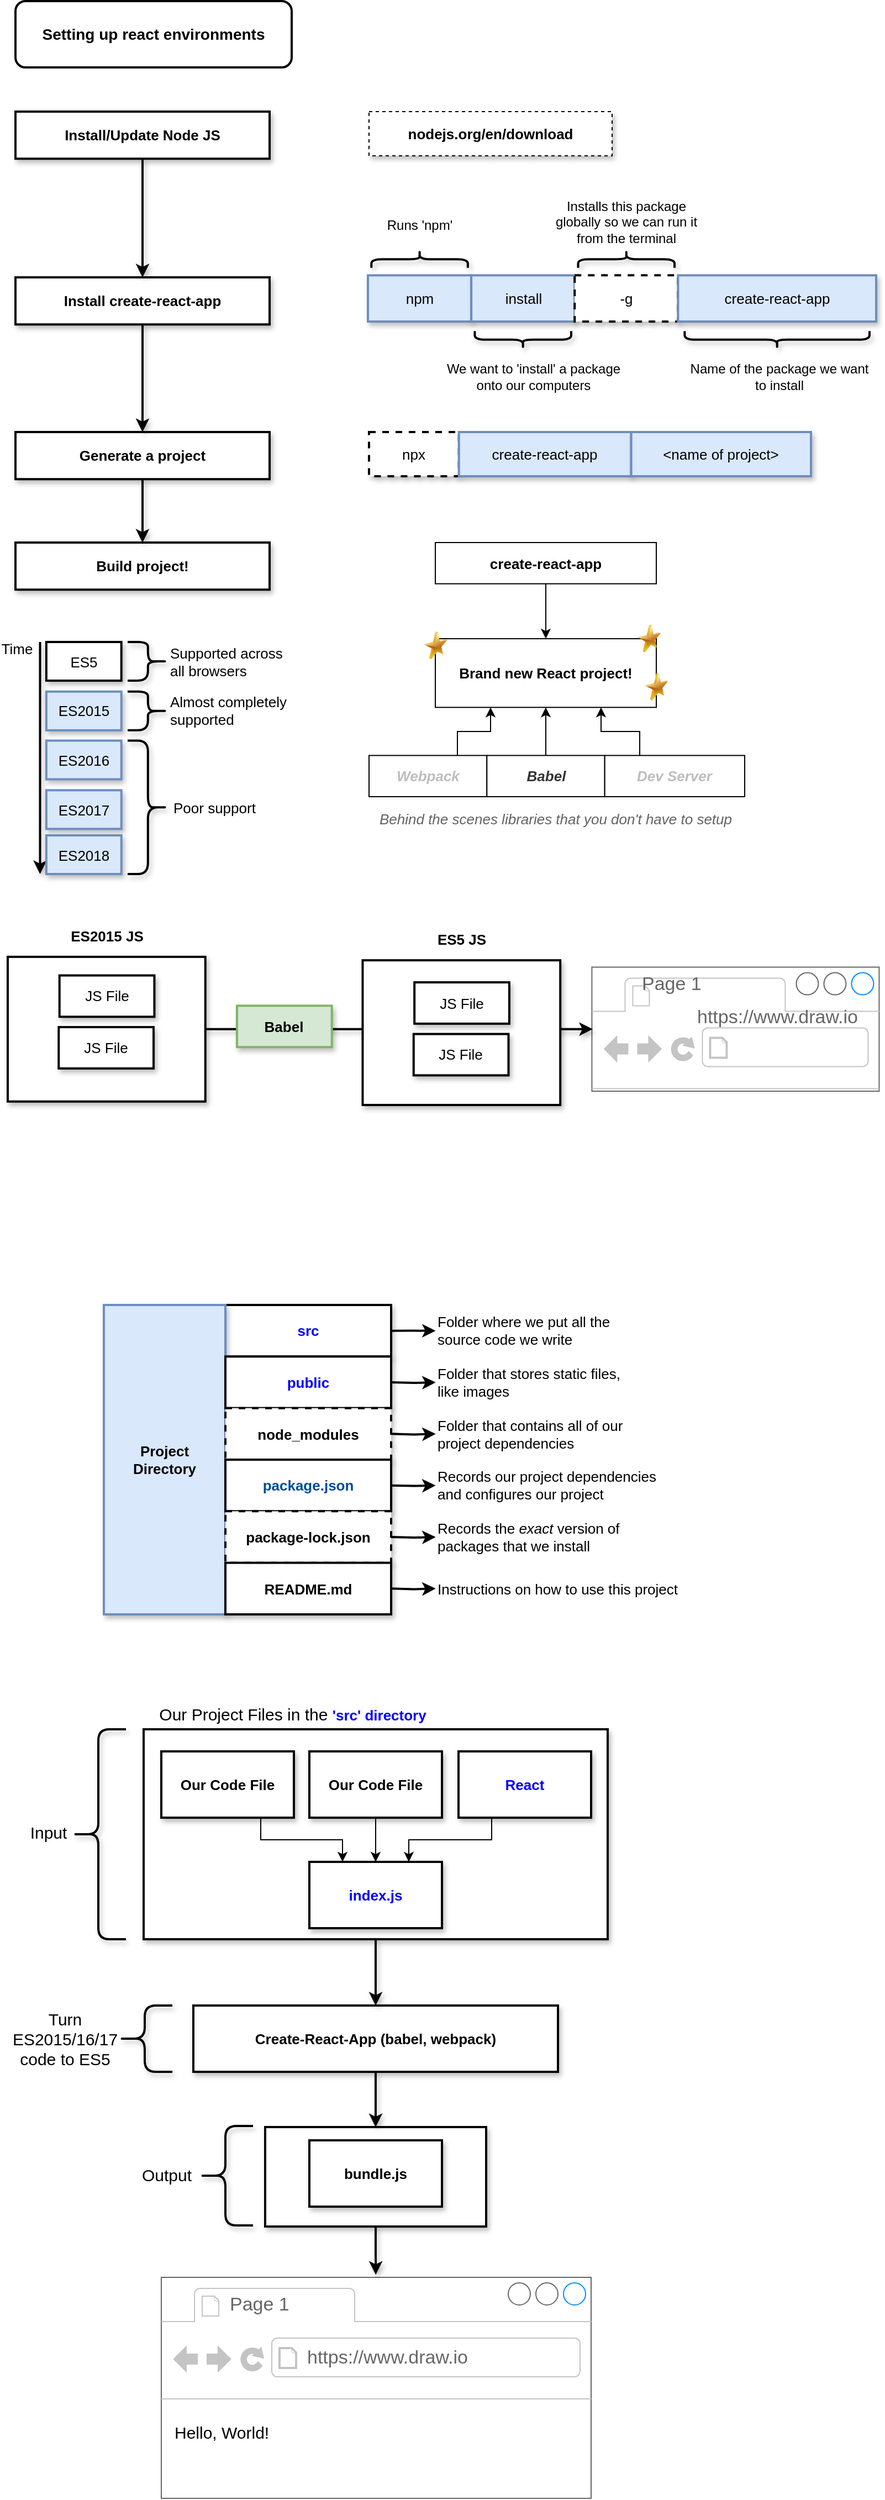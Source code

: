 <mxfile version="12.6.1" type="device"><diagram id="K9d_a1c6Gn36v33WTnXi" name="Page-1"><mxGraphModel dx="1742" dy="900" grid="1" gridSize="10" guides="1" tooltips="1" connect="1" arrows="1" fold="1" page="1" pageScale="1" pageWidth="827" pageHeight="1169" math="0" shadow="0"><root><mxCell id="0"/><mxCell id="1" parent="0"/><mxCell id="kn4ThTvTUVUzfic3FsaT-1" value="&lt;font style=&quot;font-size: 14px&quot;&gt;&lt;b&gt;Setting up react environments&lt;/b&gt;&lt;/font&gt;" style="rounded=1;whiteSpace=wrap;html=1;strokeWidth=2;" vertex="1" parent="1"><mxGeometry x="40" y="20" width="250" height="60" as="geometry"/></mxCell><mxCell id="kn4ThTvTUVUzfic3FsaT-8" value="nodejs.org/en/download" style="rounded=0;whiteSpace=wrap;html=1;shadow=1;glass=0;comic=0;strokeWidth=1;fontSize=13;fontStyle=1;dashed=1;" vertex="1" parent="1"><mxGeometry x="360" y="120" width="220" height="40" as="geometry"/></mxCell><mxCell id="kn4ThTvTUVUzfic3FsaT-31" value="" style="group" vertex="1" connectable="0" parent="1"><mxGeometry x="359" y="130" width="460" height="210" as="geometry"/></mxCell><mxCell id="kn4ThTvTUVUzfic3FsaT-18" value="" style="group" vertex="1" connectable="0" parent="kn4ThTvTUVUzfic3FsaT-31"><mxGeometry y="10" width="460" height="200" as="geometry"/></mxCell><mxCell id="kn4ThTvTUVUzfic3FsaT-19" value="npm" style="rounded=0;whiteSpace=wrap;html=1;shadow=1;glass=0;comic=0;strokeWidth=2;fontSize=13;align=center;fillColor=#dae8fc;strokeColor=#6c8ebf;" vertex="1" parent="kn4ThTvTUVUzfic3FsaT-18"><mxGeometry y="128.18" width="93.56" height="41.82" as="geometry"/></mxCell><mxCell id="kn4ThTvTUVUzfic3FsaT-20" value="install" style="rounded=0;whiteSpace=wrap;html=1;shadow=1;glass=0;comic=0;strokeWidth=2;fontSize=13;align=center;fillColor=#dae8fc;strokeColor=#6c8ebf;" vertex="1" parent="kn4ThTvTUVUzfic3FsaT-18"><mxGeometry x="93.56" y="128.18" width="93.56" height="41.82" as="geometry"/></mxCell><mxCell id="kn4ThTvTUVUzfic3FsaT-21" value="-g" style="rounded=0;whiteSpace=wrap;html=1;shadow=1;glass=0;comic=0;strokeWidth=2;fontSize=13;align=center;dashed=1;" vertex="1" parent="kn4ThTvTUVUzfic3FsaT-18"><mxGeometry x="187.12" y="128.18" width="93.56" height="41.82" as="geometry"/></mxCell><mxCell id="kn4ThTvTUVUzfic3FsaT-22" value="create-react-app" style="rounded=0;whiteSpace=wrap;html=1;shadow=1;glass=0;comic=0;strokeWidth=2;fontSize=13;align=center;fillColor=#dae8fc;strokeColor=#6c8ebf;" vertex="1" parent="kn4ThTvTUVUzfic3FsaT-18"><mxGeometry x="280.68" y="128.18" width="179.32" height="41.82" as="geometry"/></mxCell><mxCell id="kn4ThTvTUVUzfic3FsaT-23" value="" style="shape=curlyBracket;whiteSpace=wrap;html=1;rounded=1;shadow=1;glass=0;comic=0;strokeWidth=2;fontSize=26;align=center;rotation=90;" vertex="1" parent="kn4ThTvTUVUzfic3FsaT-18"><mxGeometry x="38.983" y="70" width="15.593" height="87.273" as="geometry"/></mxCell><mxCell id="kn4ThTvTUVUzfic3FsaT-24" value="" style="shape=curlyBracket;whiteSpace=wrap;html=1;rounded=1;shadow=1;glass=0;comic=0;strokeWidth=2;fontSize=26;align=center;rotation=-90;" vertex="1" parent="kn4ThTvTUVUzfic3FsaT-18"><mxGeometry x="132.542" y="142.727" width="15.593" height="87.273" as="geometry"/></mxCell><mxCell id="kn4ThTvTUVUzfic3FsaT-25" value="" style="shape=curlyBracket;whiteSpace=wrap;html=1;rounded=1;shadow=1;glass=0;comic=0;strokeWidth=2;fontSize=26;align=center;rotation=90;" vertex="1" parent="kn4ThTvTUVUzfic3FsaT-18"><mxGeometry x="226.102" y="70" width="15.593" height="87.273" as="geometry"/></mxCell><mxCell id="kn4ThTvTUVUzfic3FsaT-26" value="" style="shape=curlyBracket;whiteSpace=wrap;html=1;rounded=1;shadow=1;glass=0;comic=0;strokeWidth=2;fontSize=26;align=center;rotation=-90;" vertex="1" parent="kn4ThTvTUVUzfic3FsaT-18"><mxGeometry x="362.542" y="102.727" width="15.593" height="167.273" as="geometry"/></mxCell><mxCell id="kn4ThTvTUVUzfic3FsaT-27" value="We want to 'install' a package &lt;br&gt;onto our computers" style="text;html=1;strokeColor=none;fillColor=none;align=center;verticalAlign=middle;whiteSpace=wrap;rounded=0;shadow=1;glass=0;comic=0;fontSize=12;" vertex="1" parent="kn4ThTvTUVUzfic3FsaT-18"><mxGeometry x="50" y="200" width="200" height="40" as="geometry"/></mxCell><mxCell id="kn4ThTvTUVUzfic3FsaT-28" value="Name of the package we want to install" style="text;html=1;strokeColor=none;fillColor=none;align=center;verticalAlign=middle;whiteSpace=wrap;rounded=0;shadow=1;glass=0;comic=0;fontSize=12;" vertex="1" parent="kn4ThTvTUVUzfic3FsaT-18"><mxGeometry x="285" y="200" width="175" height="40" as="geometry"/></mxCell><mxCell id="kn4ThTvTUVUzfic3FsaT-29" value="Installs this package globally so we can run it from the terminal" style="text;html=1;strokeColor=none;fillColor=none;align=center;verticalAlign=middle;whiteSpace=wrap;rounded=0;shadow=1;glass=0;comic=0;fontSize=12;" vertex="1" parent="kn4ThTvTUVUzfic3FsaT-31"><mxGeometry x="158.9" y="70" width="150" height="40" as="geometry"/></mxCell><mxCell id="kn4ThTvTUVUzfic3FsaT-30" value="Runs 'npm'" style="text;html=1;strokeColor=none;fillColor=none;align=center;verticalAlign=middle;whiteSpace=wrap;rounded=0;shadow=1;glass=0;comic=0;fontSize=12;" vertex="1" parent="kn4ThTvTUVUzfic3FsaT-31"><mxGeometry x="6.78" y="72.73" width="80" height="40" as="geometry"/></mxCell><mxCell id="kn4ThTvTUVUzfic3FsaT-10" value="Install/Update Node JS" style="rounded=0;whiteSpace=wrap;html=1;shadow=1;strokeWidth=2;fontSize=13;align=center;fontStyle=1" vertex="1" parent="1"><mxGeometry x="40" y="120" width="230" height="42.632" as="geometry"/></mxCell><mxCell id="kn4ThTvTUVUzfic3FsaT-12" value="Install create-react-app" style="rounded=0;whiteSpace=wrap;html=1;shadow=1;strokeWidth=2;fontSize=13;align=center;fontStyle=1" vertex="1" parent="1"><mxGeometry x="40" y="269.995" width="230" height="42.632" as="geometry"/></mxCell><mxCell id="kn4ThTvTUVUzfic3FsaT-9" style="edgeStyle=orthogonalEdgeStyle;rounded=0;comic=0;html=1;exitX=0.5;exitY=1;entryX=0.5;entryY=0;shadow=1;jettySize=auto;orthogonalLoop=1;strokeWidth=2;fontSize=13;" edge="1" parent="1" source="kn4ThTvTUVUzfic3FsaT-10" target="kn4ThTvTUVUzfic3FsaT-12"><mxGeometry relative="1" as="geometry"/></mxCell><mxCell id="kn4ThTvTUVUzfic3FsaT-14" value="Generate a project" style="rounded=0;whiteSpace=wrap;html=1;shadow=1;strokeWidth=2;fontSize=13;align=center;fontStyle=1" vertex="1" parent="1"><mxGeometry x="40" y="410.001" width="230" height="42.632" as="geometry"/></mxCell><mxCell id="kn4ThTvTUVUzfic3FsaT-11" style="edgeStyle=orthogonalEdgeStyle;rounded=0;comic=0;html=1;exitX=0.5;exitY=1;shadow=1;jettySize=auto;orthogonalLoop=1;strokeWidth=2;fontSize=13;" edge="1" parent="1" source="kn4ThTvTUVUzfic3FsaT-12" target="kn4ThTvTUVUzfic3FsaT-14"><mxGeometry relative="1" as="geometry"/></mxCell><mxCell id="kn4ThTvTUVUzfic3FsaT-15" value="Build project!" style="rounded=0;whiteSpace=wrap;html=1;shadow=1;strokeWidth=2;fontSize=13;align=center;fontStyle=1" vertex="1" parent="1"><mxGeometry x="40" y="509.998" width="230" height="42.632" as="geometry"/></mxCell><mxCell id="kn4ThTvTUVUzfic3FsaT-13" style="edgeStyle=orthogonalEdgeStyle;rounded=0;comic=0;html=1;exitX=0.5;exitY=1;entryX=0.5;entryY=0;shadow=1;jettySize=auto;orthogonalLoop=1;strokeWidth=2;fontSize=13;" edge="1" parent="1" source="kn4ThTvTUVUzfic3FsaT-14" target="kn4ThTvTUVUzfic3FsaT-15"><mxGeometry relative="1" as="geometry"/></mxCell><mxCell id="kn4ThTvTUVUzfic3FsaT-32" value="" style="group" vertex="1" connectable="0" parent="1"><mxGeometry x="360" y="410" width="400" height="40" as="geometry"/></mxCell><mxCell id="kn4ThTvTUVUzfic3FsaT-33" value="npx" style="rounded=0;whiteSpace=wrap;html=1;shadow=1;glass=0;comic=0;strokeWidth=2;fontSize=13;align=center;dashed=1;" vertex="1" parent="kn4ThTvTUVUzfic3FsaT-32"><mxGeometry width="81.356" height="40" as="geometry"/></mxCell><mxCell id="kn4ThTvTUVUzfic3FsaT-34" value="create-react-app" style="rounded=0;whiteSpace=wrap;html=1;shadow=1;glass=0;comic=0;strokeWidth=2;fontSize=13;align=center;fillColor=#dae8fc;strokeColor=#6c8ebf;" vertex="1" parent="kn4ThTvTUVUzfic3FsaT-32"><mxGeometry x="81.356" width="155.932" height="40" as="geometry"/></mxCell><mxCell id="kn4ThTvTUVUzfic3FsaT-35" value="&amp;lt;name of project&amp;gt;" style="rounded=0;whiteSpace=wrap;html=1;shadow=1;glass=0;comic=0;strokeWidth=2;fontSize=13;align=center;fillColor=#dae8fc;strokeColor=#6c8ebf;" vertex="1" parent="kn4ThTvTUVUzfic3FsaT-32"><mxGeometry x="237.288" width="162.712" height="40" as="geometry"/></mxCell><mxCell id="kn4ThTvTUVUzfic3FsaT-53" value="" style="group" vertex="1" connectable="0" parent="1"><mxGeometry x="360" y="510" width="340" height="260" as="geometry"/></mxCell><mxCell id="kn4ThTvTUVUzfic3FsaT-54" value="Behind the scenes libraries that you don't have to setup" style="text;html=1;strokeColor=none;fillColor=none;align=center;verticalAlign=middle;whiteSpace=wrap;fontSize=13;fontColor=#636363;fontStyle=2" vertex="1" parent="kn4ThTvTUVUzfic3FsaT-53"><mxGeometry x="7.5" y="240" width="322" height="20" as="geometry"/></mxCell><mxCell id="kn4ThTvTUVUzfic3FsaT-55" value="" style="group" vertex="1" connectable="0" parent="kn4ThTvTUVUzfic3FsaT-53"><mxGeometry width="340" height="230" as="geometry"/></mxCell><mxCell id="kn4ThTvTUVUzfic3FsaT-56" value="create-react-app" style="rounded=0;whiteSpace=wrap;html=1;fontSize=13;fontColor=#000000;fontStyle=1" vertex="1" parent="kn4ThTvTUVUzfic3FsaT-55"><mxGeometry x="60" width="200.0" height="37.297" as="geometry"/></mxCell><mxCell id="kn4ThTvTUVUzfic3FsaT-57" value="Brand new React project!" style="rounded=0;whiteSpace=wrap;html=1;fontSize=13;fontColor=#000000;fontStyle=1" vertex="1" parent="kn4ThTvTUVUzfic3FsaT-55"><mxGeometry x="60" y="87.027" width="200.0" height="62.162" as="geometry"/></mxCell><mxCell id="kn4ThTvTUVUzfic3FsaT-58" value="" style="edgeStyle=orthogonalEdgeStyle;rounded=0;html=1;jettySize=auto;orthogonalLoop=1;fontSize=33;fontColor=#000000;" edge="1" parent="kn4ThTvTUVUzfic3FsaT-55" source="kn4ThTvTUVUzfic3FsaT-56" target="kn4ThTvTUVUzfic3FsaT-57"><mxGeometry relative="1" as="geometry"/></mxCell><mxCell id="kn4ThTvTUVUzfic3FsaT-59" value="" style="image;html=1;labelBackgroundColor=#ffffff;image=img/lib/clip_art/general/Star_128x128.png;fontSize=33;fontColor=#000000;" vertex="1" parent="kn4ThTvTUVUzfic3FsaT-55"><mxGeometry x="46.667" y="80.811" width="26.667" height="24.865" as="geometry"/></mxCell><mxCell id="kn4ThTvTUVUzfic3FsaT-60" value="" style="image;html=1;labelBackgroundColor=#ffffff;image=img/lib/clip_art/general/Star_128x128.png;fontSize=33;fontColor=#000000;" vertex="1" parent="kn4ThTvTUVUzfic3FsaT-55"><mxGeometry x="240" y="74.595" width="26.667" height="24.865" as="geometry"/></mxCell><mxCell id="kn4ThTvTUVUzfic3FsaT-61" value="" style="image;html=1;labelBackgroundColor=#ffffff;image=img/lib/clip_art/general/Star_128x128.png;fontSize=33;fontColor=#000000;" vertex="1" parent="kn4ThTvTUVUzfic3FsaT-55"><mxGeometry x="246.667" y="118.108" width="26.667" height="24.865" as="geometry"/></mxCell><mxCell id="kn4ThTvTUVUzfic3FsaT-62" style="edgeStyle=orthogonalEdgeStyle;rounded=0;html=1;exitX=0.75;exitY=0;entryX=0.25;entryY=1;jettySize=auto;orthogonalLoop=1;fontSize=33;fontColor=#BDBDBD;" edge="1" parent="kn4ThTvTUVUzfic3FsaT-55" source="kn4ThTvTUVUzfic3FsaT-63" target="kn4ThTvTUVUzfic3FsaT-57"><mxGeometry relative="1" as="geometry"/></mxCell><mxCell id="kn4ThTvTUVUzfic3FsaT-63" value="Webpack" style="rounded=0;whiteSpace=wrap;html=1;fontSize=13;fontColor=#BDBDBD;fontStyle=3" vertex="1" parent="kn4ThTvTUVUzfic3FsaT-55"><mxGeometry y="192.703" width="106.667" height="37.297" as="geometry"/></mxCell><mxCell id="kn4ThTvTUVUzfic3FsaT-64" style="edgeStyle=orthogonalEdgeStyle;rounded=0;html=1;exitX=0.5;exitY=0;entryX=0.5;entryY=1;jettySize=auto;orthogonalLoop=1;fontSize=33;fontColor=#BDBDBD;" edge="1" parent="kn4ThTvTUVUzfic3FsaT-55" source="kn4ThTvTUVUzfic3FsaT-65" target="kn4ThTvTUVUzfic3FsaT-57"><mxGeometry relative="1" as="geometry"/></mxCell><mxCell id="kn4ThTvTUVUzfic3FsaT-65" value="&lt;font color=&quot;#333333&quot;&gt;Babel&lt;/font&gt;" style="rounded=0;whiteSpace=wrap;html=1;fontSize=13;fontColor=#BDBDBD;fontStyle=3" vertex="1" parent="kn4ThTvTUVUzfic3FsaT-55"><mxGeometry x="106.667" y="192.703" width="106.667" height="37.297" as="geometry"/></mxCell><mxCell id="kn4ThTvTUVUzfic3FsaT-66" style="edgeStyle=orthogonalEdgeStyle;rounded=0;html=1;exitX=0.25;exitY=0;entryX=0.75;entryY=1;jettySize=auto;orthogonalLoop=1;fontSize=33;fontColor=#BDBDBD;" edge="1" parent="kn4ThTvTUVUzfic3FsaT-55" source="kn4ThTvTUVUzfic3FsaT-67" target="kn4ThTvTUVUzfic3FsaT-57"><mxGeometry relative="1" as="geometry"/></mxCell><mxCell id="kn4ThTvTUVUzfic3FsaT-67" value="Dev Server" style="rounded=0;whiteSpace=wrap;html=1;fontSize=13;fontColor=#BDBDBD;fontStyle=3" vertex="1" parent="kn4ThTvTUVUzfic3FsaT-55"><mxGeometry x="213.333" y="192.703" width="126.667" height="37.297" as="geometry"/></mxCell><mxCell id="kn4ThTvTUVUzfic3FsaT-68" value="" style="group" vertex="1" connectable="0" parent="1"><mxGeometry x="33" y="860" width="778.713" height="159" as="geometry"/></mxCell><mxCell id="kn4ThTvTUVUzfic3FsaT-69" value="" style="rounded=0;whiteSpace=wrap;html=1;shadow=1;strokeWidth=2;fontSize=13;align=center;" vertex="1" parent="kn4ThTvTUVUzfic3FsaT-68"><mxGeometry y="24.941" width="178.861" height="130.941" as="geometry"/></mxCell><mxCell id="kn4ThTvTUVUzfic3FsaT-70" value="" style="strokeWidth=1;shadow=0;dashed=0;align=center;html=1;shape=mxgraph.mockup.containers.browserWindow;rSize=0;fillColor=#ffffff;strokeColor=#666666;mainText=,;recursiveResize=0;fontSize=33;" vertex="1" parent="kn4ThTvTUVUzfic3FsaT-68"><mxGeometry x="528.713" y="34.294" width="250" height="112.235" as="geometry"/></mxCell><mxCell id="kn4ThTvTUVUzfic3FsaT-71" value="Page 1" style="strokeWidth=1;shadow=0;dashed=0;align=center;html=1;shape=mxgraph.mockup.containers.anchor;fontSize=17;fontColor=#666666;align=left;" vertex="1" parent="kn4ThTvTUVUzfic3FsaT-70"><mxGeometry x="42.927" y="7.482" width="78.699" height="16.212" as="geometry"/></mxCell><mxCell id="kn4ThTvTUVUzfic3FsaT-72" value="https://www.draw.io" style="strokeWidth=1;shadow=0;dashed=0;align=center;html=1;shape=mxgraph.mockup.containers.anchor;rSize=0;fontSize=17;fontColor=#666666;align=left;" vertex="1" parent="kn4ThTvTUVUzfic3FsaT-70"><mxGeometry x="93.01" y="37.41" width="156.99" height="16.21" as="geometry"/></mxCell><mxCell id="kn4ThTvTUVUzfic3FsaT-73" style="edgeStyle=orthogonalEdgeStyle;rounded=0;comic=0;html=1;exitX=1;exitY=0.5;entryX=0.003;entryY=0.5;entryPerimeter=0;shadow=1;jettySize=auto;orthogonalLoop=1;strokeWidth=2;fontSize=33;" edge="1" parent="kn4ThTvTUVUzfic3FsaT-68" source="kn4ThTvTUVUzfic3FsaT-69" target="kn4ThTvTUVUzfic3FsaT-70"><mxGeometry relative="1" as="geometry"/></mxCell><mxCell id="kn4ThTvTUVUzfic3FsaT-74" value="ES2015 JS" style="text;html=1;strokeColor=none;fillColor=none;align=center;verticalAlign=middle;whiteSpace=wrap;shadow=1;fontSize=13;fontStyle=1" vertex="1" parent="kn4ThTvTUVUzfic3FsaT-68"><mxGeometry x="3.577" width="171.706" height="12.471" as="geometry"/></mxCell><mxCell id="kn4ThTvTUVUzfic3FsaT-75" value="Babel" style="rounded=0;whiteSpace=wrap;html=1;shadow=1;strokeWidth=2;fontSize=13;align=center;fontStyle=1;fillColor=#d5e8d4;strokeColor=#82b366;" vertex="1" parent="kn4ThTvTUVUzfic3FsaT-68"><mxGeometry x="207.479" y="69.212" width="85.853" height="37.412" as="geometry"/></mxCell><mxCell id="kn4ThTvTUVUzfic3FsaT-76" value="" style="rounded=0;whiteSpace=wrap;html=1;shadow=1;strokeWidth=2;fontSize=13;align=center;" vertex="1" parent="kn4ThTvTUVUzfic3FsaT-68"><mxGeometry x="321.234" y="28.059" width="178.861" height="130.941" as="geometry"/></mxCell><mxCell id="kn4ThTvTUVUzfic3FsaT-77" value="ES5 JS" style="text;html=1;strokeColor=none;fillColor=none;align=center;verticalAlign=middle;whiteSpace=wrap;shadow=1;fontSize=13;fontStyle=1" vertex="1" parent="kn4ThTvTUVUzfic3FsaT-68"><mxGeometry x="324.811" y="3.118" width="171.706" height="12.471" as="geometry"/></mxCell><mxCell id="kn4ThTvTUVUzfic3FsaT-78" value="JS File" style="rounded=0;whiteSpace=wrap;html=1;shadow=1;strokeWidth=2;fontSize=13;align=center;" vertex="1" parent="kn4ThTvTUVUzfic3FsaT-68"><mxGeometry x="46.862" y="41.776" width="85.853" height="37.412" as="geometry"/></mxCell><mxCell id="kn4ThTvTUVUzfic3FsaT-79" value="JS File" style="rounded=0;whiteSpace=wrap;html=1;shadow=1;strokeWidth=2;fontSize=13;align=center;" vertex="1" parent="kn4ThTvTUVUzfic3FsaT-68"><mxGeometry x="46.146" y="88.541" width="85.853" height="37.412" as="geometry"/></mxCell><mxCell id="kn4ThTvTUVUzfic3FsaT-80" value="JS File" style="rounded=0;whiteSpace=wrap;html=1;shadow=1;strokeWidth=2;fontSize=13;align=center;" vertex="1" parent="kn4ThTvTUVUzfic3FsaT-68"><mxGeometry x="368.096" y="48.012" width="85.853" height="37.412" as="geometry"/></mxCell><mxCell id="kn4ThTvTUVUzfic3FsaT-81" value="JS File" style="rounded=0;whiteSpace=wrap;html=1;shadow=1;strokeWidth=2;fontSize=13;align=center;" vertex="1" parent="kn4ThTvTUVUzfic3FsaT-68"><mxGeometry x="367.38" y="94.776" width="85.853" height="37.412" as="geometry"/></mxCell><mxCell id="kn4ThTvTUVUzfic3FsaT-98" value="" style="group" vertex="1" connectable="0" parent="1"><mxGeometry x="30" y="600" width="270" height="210" as="geometry"/></mxCell><mxCell id="kn4ThTvTUVUzfic3FsaT-99" value="" style="endArrow=classic;html=1;shadow=1;strokeWidth=2;fontSize=13;" edge="1" parent="kn4ThTvTUVUzfic3FsaT-98"><mxGeometry width="50" height="50" relative="1" as="geometry"><mxPoint x="32.264" as="sourcePoint"/><mxPoint x="32.264" y="210" as="targetPoint"/></mxGeometry></mxCell><mxCell id="kn4ThTvTUVUzfic3FsaT-100" value="ES5" style="rounded=0;whiteSpace=wrap;html=1;shadow=1;strokeWidth=2;fontSize=13;align=center;" vertex="1" parent="kn4ThTvTUVUzfic3FsaT-98"><mxGeometry x="37.925" width="67.925" height="35.0" as="geometry"/></mxCell><mxCell id="kn4ThTvTUVUzfic3FsaT-101" value="Time" style="text;html=1;strokeColor=none;fillColor=none;align=center;verticalAlign=middle;whiteSpace=wrap;shadow=1;fontSize=13;" vertex="1" parent="kn4ThTvTUVUzfic3FsaT-98"><mxGeometry width="22.642" height="11.667" as="geometry"/></mxCell><mxCell id="kn4ThTvTUVUzfic3FsaT-102" value="ES2015" style="rounded=0;whiteSpace=wrap;html=1;shadow=1;strokeWidth=2;fontSize=13;align=center;fillColor=#dae8fc;strokeColor=#6c8ebf;" vertex="1" parent="kn4ThTvTUVUzfic3FsaT-98"><mxGeometry x="37.925" y="44.917" width="67.925" height="35.0" as="geometry"/></mxCell><mxCell id="kn4ThTvTUVUzfic3FsaT-103" value="ES2016" style="rounded=0;whiteSpace=wrap;html=1;shadow=1;strokeWidth=2;fontSize=13;align=center;fillColor=#dae8fc;strokeColor=#6c8ebf;" vertex="1" parent="kn4ThTvTUVUzfic3FsaT-98"><mxGeometry x="37.925" y="89.25" width="67.925" height="35.0" as="geometry"/></mxCell><mxCell id="kn4ThTvTUVUzfic3FsaT-104" value="ES2017" style="rounded=0;whiteSpace=wrap;html=1;shadow=1;strokeWidth=2;fontSize=13;align=center;fillColor=#dae8fc;strokeColor=#6c8ebf;" vertex="1" parent="kn4ThTvTUVUzfic3FsaT-98"><mxGeometry x="37.925" y="134.167" width="67.925" height="35.0" as="geometry"/></mxCell><mxCell id="kn4ThTvTUVUzfic3FsaT-105" value="" style="shape=curlyBracket;whiteSpace=wrap;html=1;rounded=1;shadow=1;strokeWidth=2;fontSize=13;align=center;rotation=0;direction=west;" vertex="1" parent="kn4ThTvTUVUzfic3FsaT-98"><mxGeometry x="111.509" width="36.792" height="35.0" as="geometry"/></mxCell><mxCell id="kn4ThTvTUVUzfic3FsaT-106" value="Supported across all browsers" style="text;html=1;strokeColor=none;fillColor=none;align=left;verticalAlign=middle;whiteSpace=wrap;shadow=1;fontSize=13;" vertex="1" parent="kn4ThTvTUVUzfic3FsaT-98"><mxGeometry x="148.302" y="11.667" width="118.868" height="11.667" as="geometry"/></mxCell><mxCell id="kn4ThTvTUVUzfic3FsaT-107" value="" style="shape=curlyBracket;whiteSpace=wrap;html=1;rounded=1;shadow=1;strokeWidth=2;fontSize=13;align=center;rotation=0;direction=west;" vertex="1" parent="kn4ThTvTUVUzfic3FsaT-98"><mxGeometry x="111.509" y="44.917" width="36.792" height="35.0" as="geometry"/></mxCell><mxCell id="kn4ThTvTUVUzfic3FsaT-108" value="Almost completely supported" style="text;html=1;strokeColor=none;fillColor=none;align=left;verticalAlign=middle;whiteSpace=wrap;shadow=1;fontSize=13;" vertex="1" parent="kn4ThTvTUVUzfic3FsaT-98"><mxGeometry x="148.302" y="56.583" width="118.868" height="11.667" as="geometry"/></mxCell><mxCell id="kn4ThTvTUVUzfic3FsaT-109" value="" style="shape=curlyBracket;whiteSpace=wrap;html=1;rounded=1;shadow=1;strokeWidth=2;fontSize=13;align=center;rotation=0;direction=west;" vertex="1" parent="kn4ThTvTUVUzfic3FsaT-98"><mxGeometry x="111.509" y="89.25" width="36.792" height="120.75" as="geometry"/></mxCell><mxCell id="kn4ThTvTUVUzfic3FsaT-110" value="Poor support" style="text;html=1;strokeColor=none;fillColor=none;align=left;verticalAlign=middle;whiteSpace=wrap;shadow=1;fontSize=13;" vertex="1" parent="kn4ThTvTUVUzfic3FsaT-98"><mxGeometry x="151.132" y="143.792" width="118.868" height="11.667" as="geometry"/></mxCell><mxCell id="kn4ThTvTUVUzfic3FsaT-111" value="ES2018" style="rounded=0;whiteSpace=wrap;html=1;shadow=1;strokeWidth=2;fontSize=13;align=center;fillColor=#dae8fc;strokeColor=#6c8ebf;" vertex="1" parent="kn4ThTvTUVUzfic3FsaT-98"><mxGeometry x="37.925" y="175.0" width="67.925" height="35.0" as="geometry"/></mxCell><mxCell id="kn4ThTvTUVUzfic3FsaT-112" value="" style="group" vertex="1" connectable="0" parent="1"><mxGeometry x="50" y="1560" width="526" height="720" as="geometry"/></mxCell><mxCell id="kn4ThTvTUVUzfic3FsaT-113" value="" style="rounded=0;whiteSpace=wrap;html=1;shadow=1;strokeWidth=2;fontSize=15;align=center;" vertex="1" parent="kn4ThTvTUVUzfic3FsaT-112"><mxGeometry x="216" y="384" width="200" height="90" as="geometry"/></mxCell><mxCell id="kn4ThTvTUVUzfic3FsaT-114" value="" style="rounded=0;whiteSpace=wrap;html=1;shadow=1;strokeWidth=2;fontSize=15;align=center;" vertex="1" parent="kn4ThTvTUVUzfic3FsaT-112"><mxGeometry x="106" y="24" width="420" height="190" as="geometry"/></mxCell><mxCell id="kn4ThTvTUVUzfic3FsaT-115" value="Our Code File" style="rounded=0;whiteSpace=wrap;html=1;shadow=1;strokeWidth=2;fontSize=13;align=center;fontStyle=1" vertex="1" parent="kn4ThTvTUVUzfic3FsaT-112"><mxGeometry x="122" y="44" width="120" height="60" as="geometry"/></mxCell><mxCell id="kn4ThTvTUVUzfic3FsaT-116" value="&lt;font color=&quot;#0000ff&quot;&gt;index.js&lt;/font&gt;" style="rounded=0;whiteSpace=wrap;html=1;shadow=1;strokeWidth=2;fontSize=13;align=center;fontStyle=1" vertex="1" parent="kn4ThTvTUVUzfic3FsaT-112"><mxGeometry x="256" y="144" width="120" height="60" as="geometry"/></mxCell><mxCell id="kn4ThTvTUVUzfic3FsaT-117" style="edgeStyle=orthogonalEdgeStyle;rounded=0;html=1;exitX=0.75;exitY=1;entryX=0.25;entryY=0;jettySize=auto;orthogonalLoop=1;fontSize=23;fontColor=#636363;" edge="1" parent="kn4ThTvTUVUzfic3FsaT-112" source="kn4ThTvTUVUzfic3FsaT-115" target="kn4ThTvTUVUzfic3FsaT-116"><mxGeometry relative="1" as="geometry"/></mxCell><mxCell id="kn4ThTvTUVUzfic3FsaT-118" style="edgeStyle=orthogonalEdgeStyle;rounded=0;html=1;exitX=0.25;exitY=1;entryX=0.75;entryY=0;jettySize=auto;orthogonalLoop=1;fontSize=23;fontColor=#636363;" edge="1" parent="kn4ThTvTUVUzfic3FsaT-112" source="kn4ThTvTUVUzfic3FsaT-119" target="kn4ThTvTUVUzfic3FsaT-116"><mxGeometry relative="1" as="geometry"/></mxCell><mxCell id="kn4ThTvTUVUzfic3FsaT-119" value="&lt;font color=&quot;#0000ff&quot;&gt;React&lt;/font&gt;" style="rounded=0;whiteSpace=wrap;html=1;shadow=1;strokeWidth=2;fontSize=13;align=center;fontStyle=1" vertex="1" parent="kn4ThTvTUVUzfic3FsaT-112"><mxGeometry x="391" y="44" width="120" height="60" as="geometry"/></mxCell><mxCell id="kn4ThTvTUVUzfic3FsaT-120" style="edgeStyle=orthogonalEdgeStyle;rounded=0;comic=0;html=1;exitX=0.5;exitY=1;entryX=0.5;entryY=0;shadow=1;jettySize=auto;orthogonalLoop=1;strokeWidth=2;fontSize=15;" edge="1" parent="kn4ThTvTUVUzfic3FsaT-112" source="kn4ThTvTUVUzfic3FsaT-121" target="kn4ThTvTUVUzfic3FsaT-113"><mxGeometry relative="1" as="geometry"/></mxCell><mxCell id="kn4ThTvTUVUzfic3FsaT-121" value="Create-React-App (babel, webpack)" style="rounded=0;whiteSpace=wrap;html=1;shadow=1;strokeWidth=2;fontSize=13;align=center;fontStyle=1" vertex="1" parent="kn4ThTvTUVUzfic3FsaT-112"><mxGeometry x="151" y="274" width="330" height="60" as="geometry"/></mxCell><mxCell id="kn4ThTvTUVUzfic3FsaT-122" style="edgeStyle=orthogonalEdgeStyle;rounded=0;comic=0;html=1;exitX=0.5;exitY=1;entryX=0.5;entryY=0;shadow=1;jettySize=auto;orthogonalLoop=1;strokeWidth=2;fontSize=15;" edge="1" parent="kn4ThTvTUVUzfic3FsaT-112" source="kn4ThTvTUVUzfic3FsaT-114" target="kn4ThTvTUVUzfic3FsaT-121"><mxGeometry relative="1" as="geometry"/></mxCell><mxCell id="kn4ThTvTUVUzfic3FsaT-123" style="edgeStyle=orthogonalEdgeStyle;rounded=0;html=1;exitX=0.5;exitY=1;jettySize=auto;orthogonalLoop=1;fontSize=23;fontColor=#636363;" edge="1" parent="kn4ThTvTUVUzfic3FsaT-112" source="kn4ThTvTUVUzfic3FsaT-124" target="kn4ThTvTUVUzfic3FsaT-116"><mxGeometry relative="1" as="geometry"/></mxCell><mxCell id="kn4ThTvTUVUzfic3FsaT-124" value="Our Code File" style="rounded=0;whiteSpace=wrap;html=1;shadow=1;strokeWidth=2;fontSize=13;align=center;fontStyle=1" vertex="1" parent="kn4ThTvTUVUzfic3FsaT-112"><mxGeometry x="256" y="44" width="120" height="60" as="geometry"/></mxCell><mxCell id="kn4ThTvTUVUzfic3FsaT-125" value="" style="strokeWidth=1;shadow=0;dashed=0;align=center;html=1;shape=mxgraph.mockup.containers.browserWindow;rSize=0;fillColor=#ffffff;strokeColor=#666666;mainText=,;recursiveResize=0;fontSize=15;" vertex="1" parent="kn4ThTvTUVUzfic3FsaT-112"><mxGeometry x="122" y="520" width="389" height="200" as="geometry"/></mxCell><mxCell id="kn4ThTvTUVUzfic3FsaT-126" value="Page 1" style="strokeWidth=1;shadow=0;dashed=0;align=center;html=1;shape=mxgraph.mockup.containers.anchor;fontSize=17;fontColor=#666666;align=left;" vertex="1" parent="kn4ThTvTUVUzfic3FsaT-125"><mxGeometry x="60" y="12" width="110" height="26" as="geometry"/></mxCell><mxCell id="kn4ThTvTUVUzfic3FsaT-127" value="https://www.draw.io" style="strokeWidth=1;shadow=0;dashed=0;align=center;html=1;shape=mxgraph.mockup.containers.anchor;rSize=0;fontSize=17;fontColor=#666666;align=left;" vertex="1" parent="kn4ThTvTUVUzfic3FsaT-125"><mxGeometry x="130" y="60" width="250" height="26" as="geometry"/></mxCell><mxCell id="kn4ThTvTUVUzfic3FsaT-128" value="&lt;font style=&quot;font-size: 15px&quot;&gt;Hello, World!&lt;/font&gt;" style="text;html=1;strokeColor=none;fillColor=none;align=left;verticalAlign=middle;whiteSpace=wrap;shadow=1;fontSize=33;" vertex="1" parent="kn4ThTvTUVUzfic3FsaT-125"><mxGeometry x="10" y="124" width="200" height="20" as="geometry"/></mxCell><mxCell id="kn4ThTvTUVUzfic3FsaT-129" style="edgeStyle=orthogonalEdgeStyle;rounded=0;comic=0;html=1;exitX=0.5;exitY=1;entryX=0.499;entryY=-0.012;entryPerimeter=0;shadow=1;jettySize=auto;orthogonalLoop=1;strokeWidth=2;fontSize=15;" edge="1" parent="kn4ThTvTUVUzfic3FsaT-112" source="kn4ThTvTUVUzfic3FsaT-113" target="kn4ThTvTUVUzfic3FsaT-125"><mxGeometry relative="1" as="geometry"/></mxCell><mxCell id="kn4ThTvTUVUzfic3FsaT-130" value="Our Project Files in the &lt;b&gt;&lt;font color=&quot;#0000ff&quot; style=&quot;font-size: 13px&quot;&gt;'src' directory&lt;/font&gt;&lt;/b&gt;" style="text;html=1;strokeColor=none;fillColor=none;align=center;verticalAlign=middle;whiteSpace=wrap;shadow=1;fontSize=15;" vertex="1" parent="kn4ThTvTUVUzfic3FsaT-112"><mxGeometry x="111" width="260" height="20" as="geometry"/></mxCell><mxCell id="kn4ThTvTUVUzfic3FsaT-131" value="bundle.js" style="rounded=0;whiteSpace=wrap;html=1;shadow=1;strokeWidth=2;fontSize=13;align=center;fontStyle=1" vertex="1" parent="kn4ThTvTUVUzfic3FsaT-112"><mxGeometry x="256" y="396" width="120" height="60" as="geometry"/></mxCell><mxCell id="kn4ThTvTUVUzfic3FsaT-132" value="" style="shape=curlyBracket;whiteSpace=wrap;html=1;rounded=1;shadow=1;strokeWidth=2;fontSize=15;align=center;" vertex="1" parent="kn4ThTvTUVUzfic3FsaT-112"><mxGeometry x="40" y="24" width="50" height="190" as="geometry"/></mxCell><mxCell id="kn4ThTvTUVUzfic3FsaT-133" value="Input" style="text;html=1;strokeColor=none;fillColor=none;align=center;verticalAlign=middle;whiteSpace=wrap;shadow=1;fontSize=15;" vertex="1" parent="kn4ThTvTUVUzfic3FsaT-112"><mxGeometry y="107" width="40" height="20" as="geometry"/></mxCell><mxCell id="kn4ThTvTUVUzfic3FsaT-134" value="" style="shape=curlyBracket;whiteSpace=wrap;html=1;rounded=1;shadow=1;strokeWidth=2;fontSize=15;align=center;" vertex="1" parent="kn4ThTvTUVUzfic3FsaT-112"><mxGeometry x="82" y="274" width="50" height="60" as="geometry"/></mxCell><mxCell id="kn4ThTvTUVUzfic3FsaT-135" value="Turn ES2015/16/17 code to ES5" style="text;html=1;strokeColor=none;fillColor=none;align=center;verticalAlign=middle;whiteSpace=wrap;shadow=1;fontSize=15;" vertex="1" parent="kn4ThTvTUVUzfic3FsaT-112"><mxGeometry x="15" y="294" width="40" height="20" as="geometry"/></mxCell><mxCell id="kn4ThTvTUVUzfic3FsaT-136" value="" style="shape=curlyBracket;whiteSpace=wrap;html=1;rounded=1;shadow=1;strokeWidth=2;fontSize=15;align=center;" vertex="1" parent="kn4ThTvTUVUzfic3FsaT-112"><mxGeometry x="155" y="383" width="50" height="90" as="geometry"/></mxCell><mxCell id="kn4ThTvTUVUzfic3FsaT-137" value="Output" style="text;html=1;strokeColor=none;fillColor=none;align=center;verticalAlign=middle;whiteSpace=wrap;shadow=1;fontSize=15;" vertex="1" parent="kn4ThTvTUVUzfic3FsaT-112"><mxGeometry x="107" y="417" width="40" height="20" as="geometry"/></mxCell><mxCell id="kn4ThTvTUVUzfic3FsaT-138" value="" style="group" vertex="1" connectable="0" parent="1"><mxGeometry x="120" y="1200" width="520" height="280" as="geometry"/></mxCell><mxCell id="kn4ThTvTUVUzfic3FsaT-139" style="edgeStyle=orthogonalEdgeStyle;rounded=0;html=1;exitX=1;exitY=0.5;jettySize=auto;orthogonalLoop=1;strokeWidth=2;fontSize=18;" edge="1" parent="kn4ThTvTUVUzfic3FsaT-138" source="kn4ThTvTUVUzfic3FsaT-140"><mxGeometry relative="1" as="geometry"><mxPoint x="300.333" y="23.333" as="targetPoint"/></mxGeometry></mxCell><mxCell id="kn4ThTvTUVUzfic3FsaT-140" value="&lt;font color=&quot;#0000ff&quot;&gt;src&lt;/font&gt;" style="rounded=0;whiteSpace=wrap;html=1;shadow=1;glass=0;comic=0;strokeWidth=2;fontSize=13;align=center;fontStyle=1" vertex="1" parent="kn4ThTvTUVUzfic3FsaT-138"><mxGeometry x="110" width="150" height="46.667" as="geometry"/></mxCell><mxCell id="kn4ThTvTUVUzfic3FsaT-141" value="Project &lt;br&gt;Directory" style="rounded=0;whiteSpace=wrap;html=1;shadow=1;glass=0;comic=0;strokeWidth=2;fontSize=13;align=center;fontStyle=1;fillColor=#dae8fc;strokeColor=#6c8ebf;" vertex="1" parent="kn4ThTvTUVUzfic3FsaT-138"><mxGeometry width="110" height="280" as="geometry"/></mxCell><mxCell id="kn4ThTvTUVUzfic3FsaT-142" value="&lt;font color=&quot;#0000ff&quot;&gt;public&lt;/font&gt;" style="rounded=0;whiteSpace=wrap;html=1;shadow=1;glass=0;comic=0;strokeWidth=2;fontSize=13;align=center;fontStyle=1" vertex="1" parent="kn4ThTvTUVUzfic3FsaT-138"><mxGeometry x="110" y="46.667" width="150" height="46.667" as="geometry"/></mxCell><mxCell id="kn4ThTvTUVUzfic3FsaT-143" value="node_modules" style="rounded=0;whiteSpace=wrap;html=1;shadow=1;glass=0;comic=0;strokeWidth=2;fontSize=13;align=center;fontStyle=1;dashed=1;" vertex="1" parent="kn4ThTvTUVUzfic3FsaT-138"><mxGeometry x="110" y="93.333" width="150" height="46.667" as="geometry"/></mxCell><mxCell id="kn4ThTvTUVUzfic3FsaT-144" value="&lt;font color=&quot;#004c99&quot;&gt;package.json&lt;/font&gt;" style="rounded=0;whiteSpace=wrap;html=1;shadow=1;glass=0;comic=0;strokeWidth=2;fontSize=13;align=center;fontStyle=1" vertex="1" parent="kn4ThTvTUVUzfic3FsaT-138"><mxGeometry x="110" y="140" width="150" height="46.667" as="geometry"/></mxCell><mxCell id="kn4ThTvTUVUzfic3FsaT-145" value="package-lock.json" style="rounded=0;whiteSpace=wrap;html=1;shadow=1;glass=0;comic=0;strokeWidth=2;fontSize=13;align=center;fontStyle=1;dashed=1;" vertex="1" parent="kn4ThTvTUVUzfic3FsaT-138"><mxGeometry x="110" y="186.667" width="150" height="46.667" as="geometry"/></mxCell><mxCell id="kn4ThTvTUVUzfic3FsaT-146" value="README.md" style="rounded=0;whiteSpace=wrap;html=1;shadow=1;glass=0;comic=0;strokeWidth=2;fontSize=13;align=center;fontStyle=1" vertex="1" parent="kn4ThTvTUVUzfic3FsaT-138"><mxGeometry x="110" y="233.333" width="150" height="46.667" as="geometry"/></mxCell><mxCell id="kn4ThTvTUVUzfic3FsaT-147" value="Folder where we put all the source code we write" style="text;html=1;strokeColor=none;fillColor=none;align=left;verticalAlign=middle;whiteSpace=wrap;rounded=0;shadow=1;glass=0;comic=0;fontSize=13;" vertex="1" parent="kn4ThTvTUVUzfic3FsaT-138"><mxGeometry x="300" y="7.778" width="190" height="31.111" as="geometry"/></mxCell><mxCell id="kn4ThTvTUVUzfic3FsaT-148" style="edgeStyle=orthogonalEdgeStyle;rounded=0;html=1;exitX=1;exitY=0.5;jettySize=auto;orthogonalLoop=1;strokeWidth=2;fontSize=18;" edge="1" parent="kn4ThTvTUVUzfic3FsaT-138"><mxGeometry relative="1" as="geometry"><mxPoint x="300.333" y="70" as="targetPoint"/><mxPoint x="260" y="70" as="sourcePoint"/></mxGeometry></mxCell><mxCell id="kn4ThTvTUVUzfic3FsaT-149" value="Folder that stores static files, like images" style="text;html=1;strokeColor=none;fillColor=none;align=left;verticalAlign=middle;whiteSpace=wrap;rounded=0;shadow=1;glass=0;comic=0;fontSize=13;" vertex="1" parent="kn4ThTvTUVUzfic3FsaT-138"><mxGeometry x="300" y="54.444" width="190" height="31.111" as="geometry"/></mxCell><mxCell id="kn4ThTvTUVUzfic3FsaT-150" style="edgeStyle=orthogonalEdgeStyle;rounded=0;html=1;exitX=1;exitY=0.5;jettySize=auto;orthogonalLoop=1;strokeWidth=2;fontSize=18;" edge="1" parent="kn4ThTvTUVUzfic3FsaT-138"><mxGeometry relative="1" as="geometry"><mxPoint x="300.333" y="116.667" as="targetPoint"/><mxPoint x="260" y="116.667" as="sourcePoint"/></mxGeometry></mxCell><mxCell id="kn4ThTvTUVUzfic3FsaT-151" value="Folder that contains all of our project dependencies" style="text;html=1;strokeColor=none;fillColor=none;align=left;verticalAlign=middle;whiteSpace=wrap;rounded=0;shadow=1;glass=0;comic=0;fontSize=13;" vertex="1" parent="kn4ThTvTUVUzfic3FsaT-138"><mxGeometry x="300" y="101.111" width="190" height="31.111" as="geometry"/></mxCell><mxCell id="kn4ThTvTUVUzfic3FsaT-152" style="edgeStyle=orthogonalEdgeStyle;rounded=0;html=1;exitX=1;exitY=0.5;jettySize=auto;orthogonalLoop=1;strokeWidth=2;fontSize=18;" edge="1" parent="kn4ThTvTUVUzfic3FsaT-138"><mxGeometry relative="1" as="geometry"><mxPoint x="300.333" y="163.333" as="targetPoint"/><mxPoint x="260" y="163.333" as="sourcePoint"/></mxGeometry></mxCell><mxCell id="kn4ThTvTUVUzfic3FsaT-153" value="Records our project dependencies and configures our project" style="text;html=1;strokeColor=none;fillColor=none;align=left;verticalAlign=middle;whiteSpace=wrap;rounded=0;shadow=1;glass=0;comic=0;fontSize=13;" vertex="1" parent="kn4ThTvTUVUzfic3FsaT-138"><mxGeometry x="300" y="147.778" width="220" height="31.111" as="geometry"/></mxCell><mxCell id="kn4ThTvTUVUzfic3FsaT-154" style="edgeStyle=orthogonalEdgeStyle;rounded=0;html=1;exitX=1;exitY=0.5;jettySize=auto;orthogonalLoop=1;strokeWidth=2;fontSize=18;" edge="1" parent="kn4ThTvTUVUzfic3FsaT-138"><mxGeometry relative="1" as="geometry"><mxPoint x="300.333" y="210" as="targetPoint"/><mxPoint x="260" y="210" as="sourcePoint"/></mxGeometry></mxCell><mxCell id="kn4ThTvTUVUzfic3FsaT-155" value="Records the &lt;i style=&quot;font-size: 13px;&quot;&gt;exact&lt;/i&gt;&amp;nbsp;version of packages that we install" style="text;html=1;strokeColor=none;fillColor=none;align=left;verticalAlign=middle;whiteSpace=wrap;rounded=0;shadow=1;glass=0;comic=0;fontSize=13;" vertex="1" parent="kn4ThTvTUVUzfic3FsaT-138"><mxGeometry x="300" y="194.444" width="220" height="31.111" as="geometry"/></mxCell><mxCell id="kn4ThTvTUVUzfic3FsaT-156" style="edgeStyle=orthogonalEdgeStyle;rounded=0;html=1;exitX=1;exitY=0.5;jettySize=auto;orthogonalLoop=1;strokeWidth=2;fontSize=18;" edge="1" parent="kn4ThTvTUVUzfic3FsaT-138"><mxGeometry relative="1" as="geometry"><mxPoint x="300.333" y="256.667" as="targetPoint"/><mxPoint x="260" y="256.667" as="sourcePoint"/></mxGeometry></mxCell><mxCell id="kn4ThTvTUVUzfic3FsaT-157" value="Instructions on how to use this project" style="text;html=1;strokeColor=none;fillColor=none;align=left;verticalAlign=middle;whiteSpace=wrap;rounded=0;shadow=1;glass=0;comic=0;fontSize=13;" vertex="1" parent="kn4ThTvTUVUzfic3FsaT-138"><mxGeometry x="300" y="241.111" width="220" height="31.111" as="geometry"/></mxCell></root></mxGraphModel></diagram></mxfile>